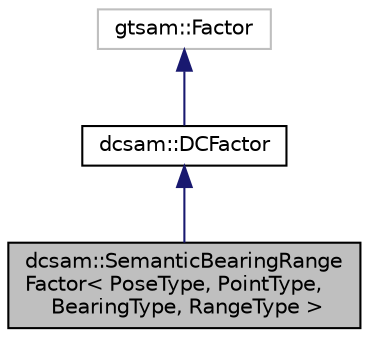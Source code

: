 digraph "dcsam::SemanticBearingRangeFactor&lt; PoseType, PointType, BearingType, RangeType &gt;"
{
 // LATEX_PDF_SIZE
  edge [fontname="Helvetica",fontsize="10",labelfontname="Helvetica",labelfontsize="10"];
  node [fontname="Helvetica",fontsize="10",shape=record];
  Node1 [label="dcsam::SemanticBearingRange\lFactor\< PoseType, PointType,\l BearingType, RangeType \>",height=0.2,width=0.4,color="black", fillcolor="grey75", style="filled", fontcolor="black",tooltip="Factor that represents bearing and range measurements that incorporate a semantic class measurement."];
  Node2 -> Node1 [dir="back",color="midnightblue",fontsize="10",style="solid",fontname="Helvetica"];
  Node2 [label="dcsam::DCFactor",height=0.2,width=0.4,color="black", fillcolor="white", style="filled",URL="$classdcsam_1_1_d_c_factor.html",tooltip="Abstract class implementing a discrete-continuous factor."];
  Node3 -> Node2 [dir="back",color="midnightblue",fontsize="10",style="solid",fontname="Helvetica"];
  Node3 [label="gtsam::Factor",height=0.2,width=0.4,color="grey75", fillcolor="white", style="filled",tooltip=" "];
}
